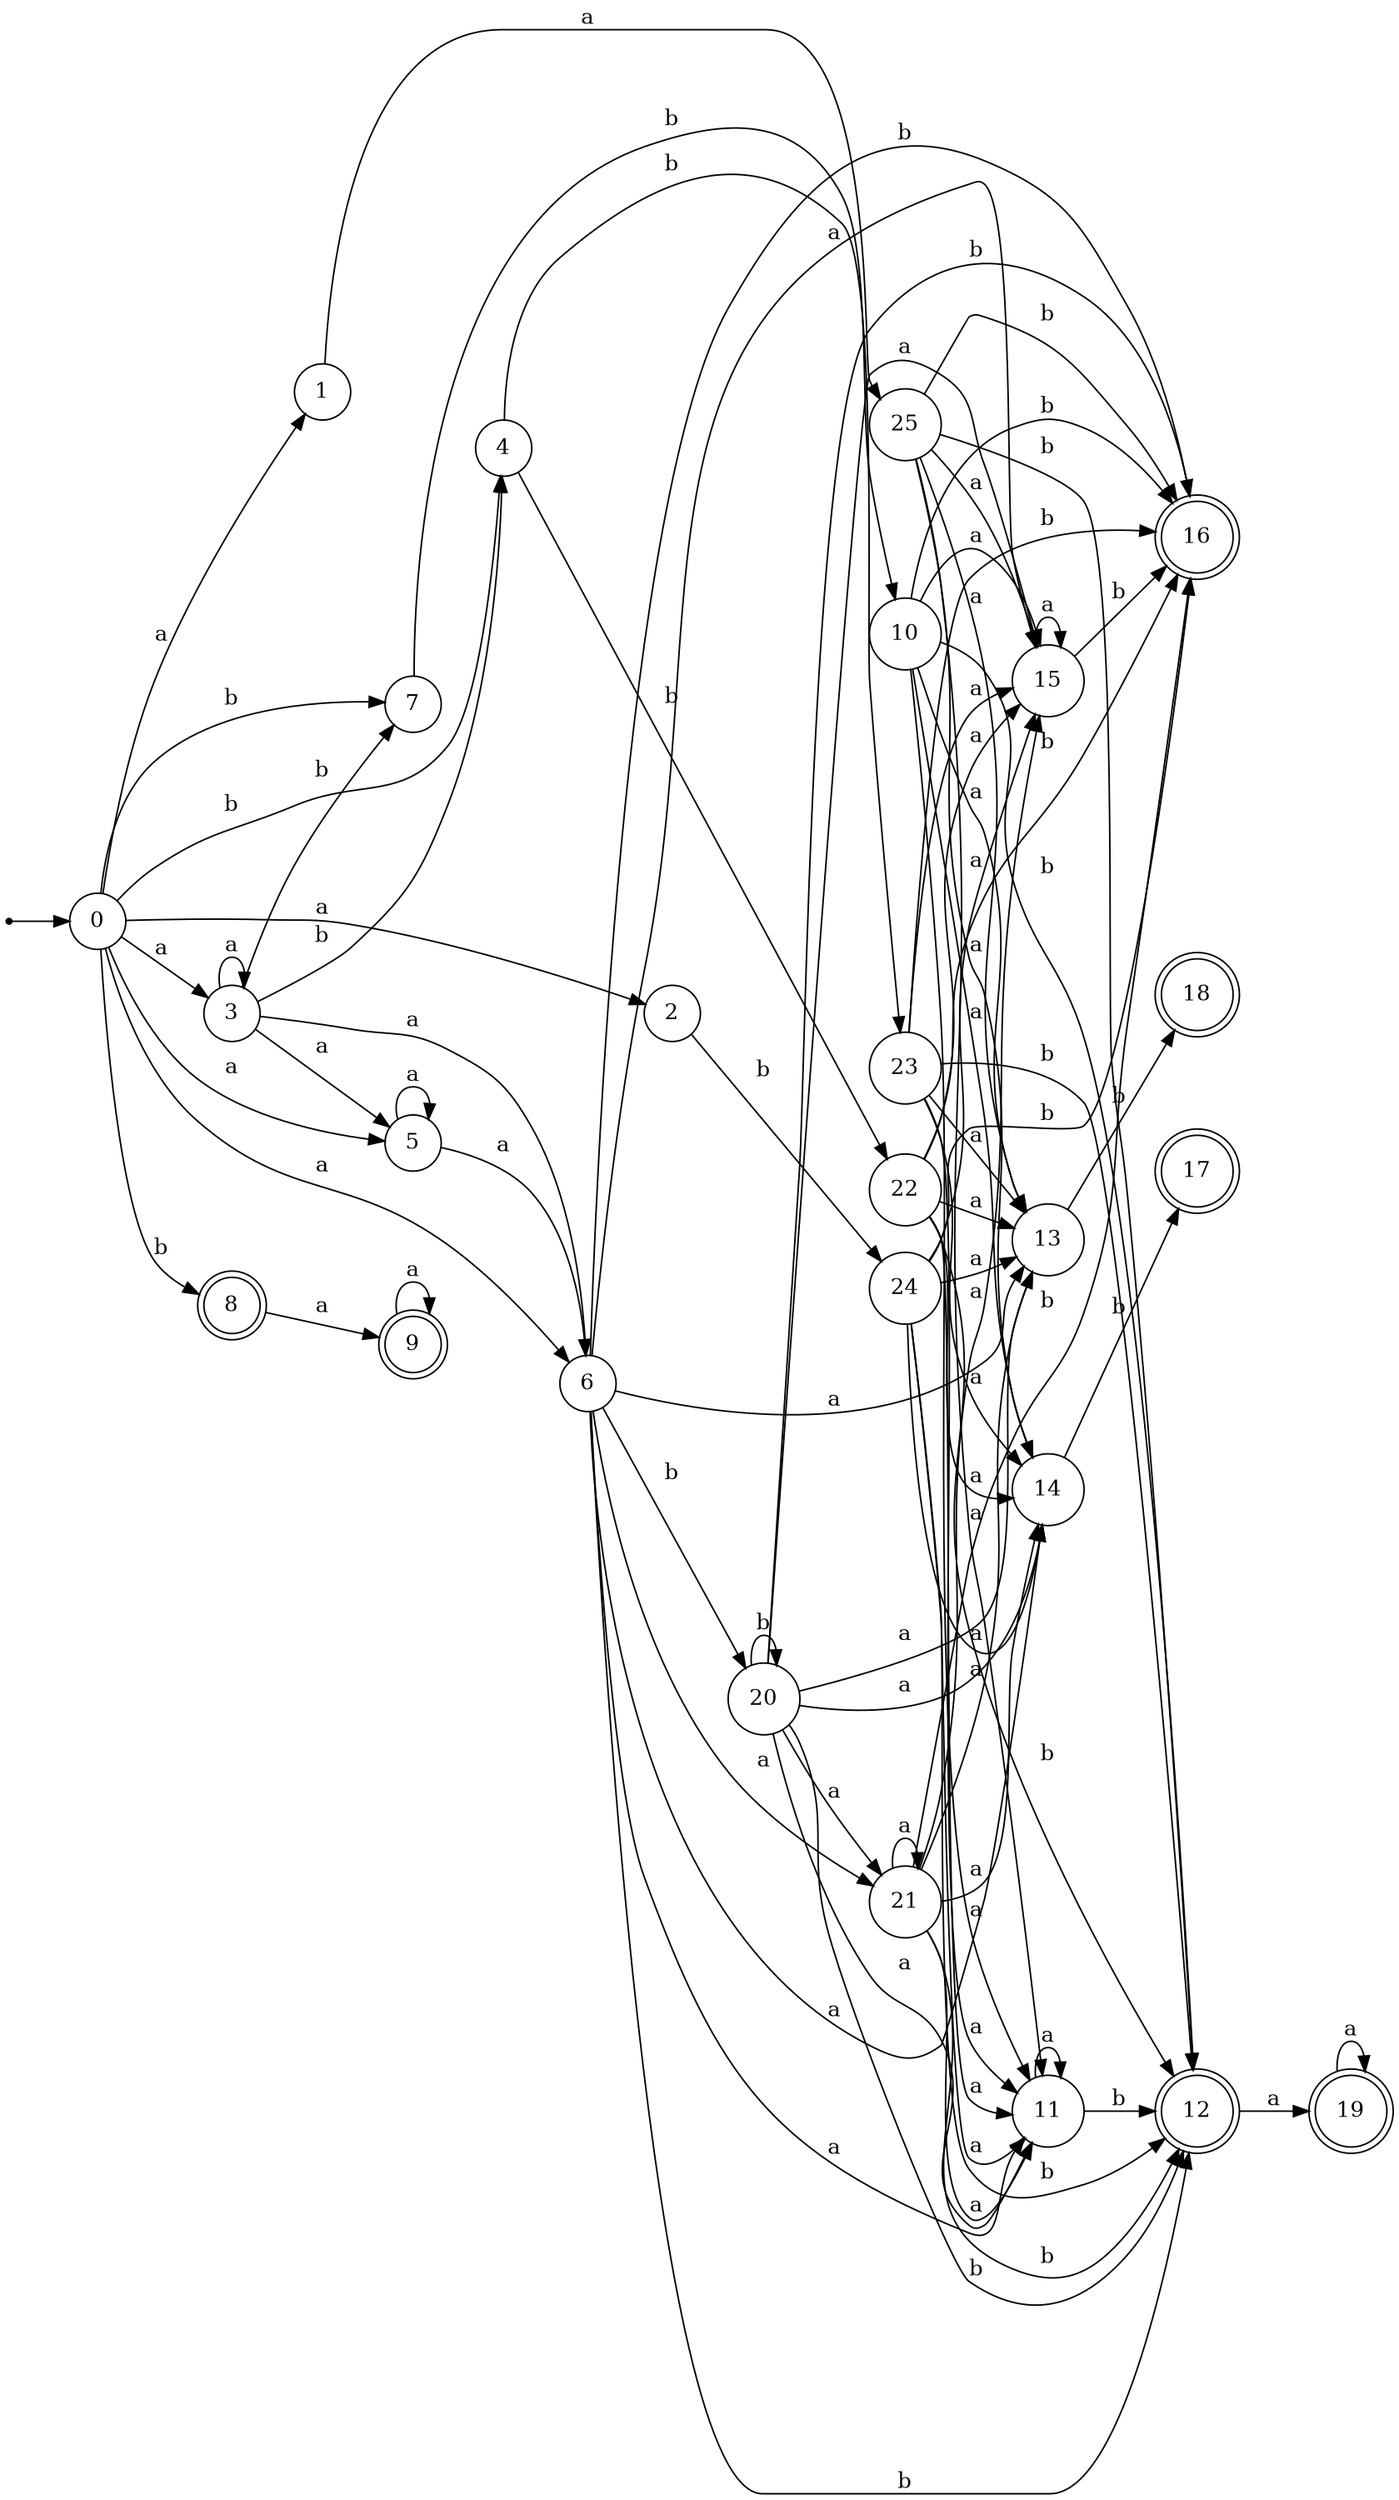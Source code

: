 digraph finite_state_machine {
rankdir=LR;
size="20,20";
node [shape = point]; "dummy0"
node [shape = circle]; "0";
"dummy0" -> "0";
node [shape = circle]; "1";
node [shape = circle]; "2";
node [shape = circle]; "3";
node [shape = circle]; "4";
node [shape = circle]; "5";
node [shape = circle]; "6";
node [shape = circle]; "7";
node [shape = doublecircle]; "8";node [shape = doublecircle]; "9";node [shape = circle]; "10";
node [shape = circle]; "11";
node [shape = doublecircle]; "12";node [shape = circle]; "13";
node [shape = circle]; "14";
node [shape = circle]; "15";
node [shape = doublecircle]; "16";node [shape = doublecircle]; "17";node [shape = doublecircle]; "18";node [shape = doublecircle]; "19";node [shape = circle]; "20";
node [shape = circle]; "21";
node [shape = circle]; "22";
node [shape = circle]; "23";
node [shape = circle]; "24";
node [shape = circle]; "25";
"0" -> "1" [label = "a"];
 "0" -> "2" [label = "a"];
 "0" -> "3" [label = "a"];
 "0" -> "5" [label = "a"];
 "0" -> "6" [label = "a"];
 "0" -> "8" [label = "b"];
 "0" -> "4" [label = "b"];
 "0" -> "7" [label = "b"];
 "8" -> "9" [label = "a"];
 "9" -> "9" [label = "a"];
 "7" -> "10" [label = "b"];
 "10" -> "11" [label = "a"];
 "10" -> "13" [label = "a"];
 "10" -> "14" [label = "a"];
 "10" -> "15" [label = "a"];
 "10" -> "16" [label = "b"];
 "10" -> "12" [label = "b"];
 "15" -> "15" [label = "a"];
 "15" -> "16" [label = "b"];
 "14" -> "17" [label = "b"];
 "13" -> "18" [label = "b"];
 "12" -> "19" [label = "a"];
 "19" -> "19" [label = "a"];
 "11" -> "11" [label = "a"];
 "11" -> "12" [label = "b"];
 "6" -> "16" [label = "b"];
 "6" -> "20" [label = "b"];
 "6" -> "12" [label = "b"];
 "6" -> "21" [label = "a"];
 "6" -> "11" [label = "a"];
 "6" -> "13" [label = "a"];
 "6" -> "14" [label = "a"];
 "6" -> "15" [label = "a"];
 "21" -> "21" [label = "a"];
 "21" -> "11" [label = "a"];
 "21" -> "13" [label = "a"];
 "21" -> "14" [label = "a"];
 "21" -> "15" [label = "a"];
 "21" -> "16" [label = "b"];
 "21" -> "12" [label = "b"];
 "20" -> "16" [label = "b"];
 "20" -> "20" [label = "b"];
 "20" -> "12" [label = "b"];
 "20" -> "21" [label = "a"];
 "20" -> "11" [label = "a"];
 "20" -> "13" [label = "a"];
 "20" -> "14" [label = "a"];
 "20" -> "15" [label = "a"];
 "5" -> "5" [label = "a"];
 "5" -> "6" [label = "a"];
 "4" -> "22" [label = "b"];
 "4" -> "23" [label = "b"];
 "23" -> "11" [label = "a"];
 "23" -> "13" [label = "a"];
 "23" -> "14" [label = "a"];
 "23" -> "15" [label = "a"];
 "23" -> "16" [label = "b"];
 "23" -> "12" [label = "b"];
 "22" -> "11" [label = "a"];
 "22" -> "13" [label = "a"];
 "22" -> "14" [label = "a"];
 "22" -> "15" [label = "a"];
 "22" -> "16" [label = "b"];
 "22" -> "12" [label = "b"];
 "3" -> "3" [label = "a"];
 "3" -> "5" [label = "a"];
 "3" -> "6" [label = "a"];
 "3" -> "4" [label = "b"];
 "3" -> "7" [label = "b"];
 "2" -> "24" [label = "b"];
 "24" -> "11" [label = "a"];
 "24" -> "13" [label = "a"];
 "24" -> "14" [label = "a"];
 "24" -> "15" [label = "a"];
 "24" -> "16" [label = "b"];
 "24" -> "12" [label = "b"];
 "1" -> "25" [label = "a"];
 "25" -> "11" [label = "a"];
 "25" -> "13" [label = "a"];
 "25" -> "14" [label = "a"];
 "25" -> "15" [label = "a"];
 "25" -> "16" [label = "b"];
 "25" -> "12" [label = "b"];
 }
